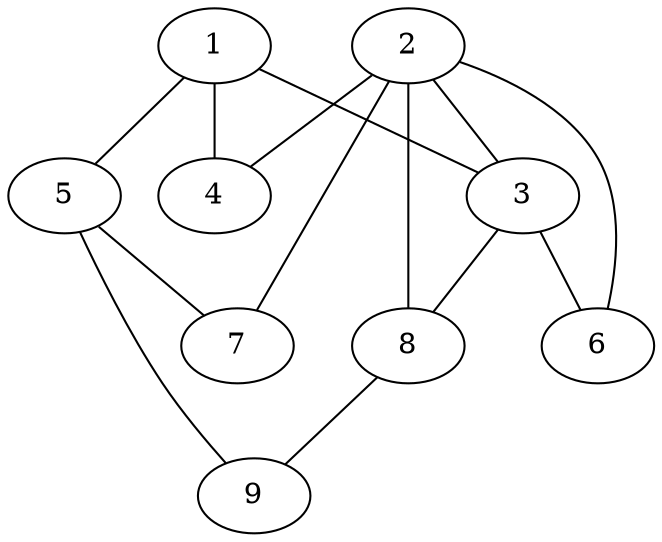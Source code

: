 graph generated_Graph {
1 -- 4;
1 -- 5;
1 -- 3;
2 -- 8;
2 -- 3;
2 -- 4;
2 -- 6;
2 -- 7;
3 -- 8;
3 -- 6;
5 -- 9;
5 -- 7;
8 -- 9;
}